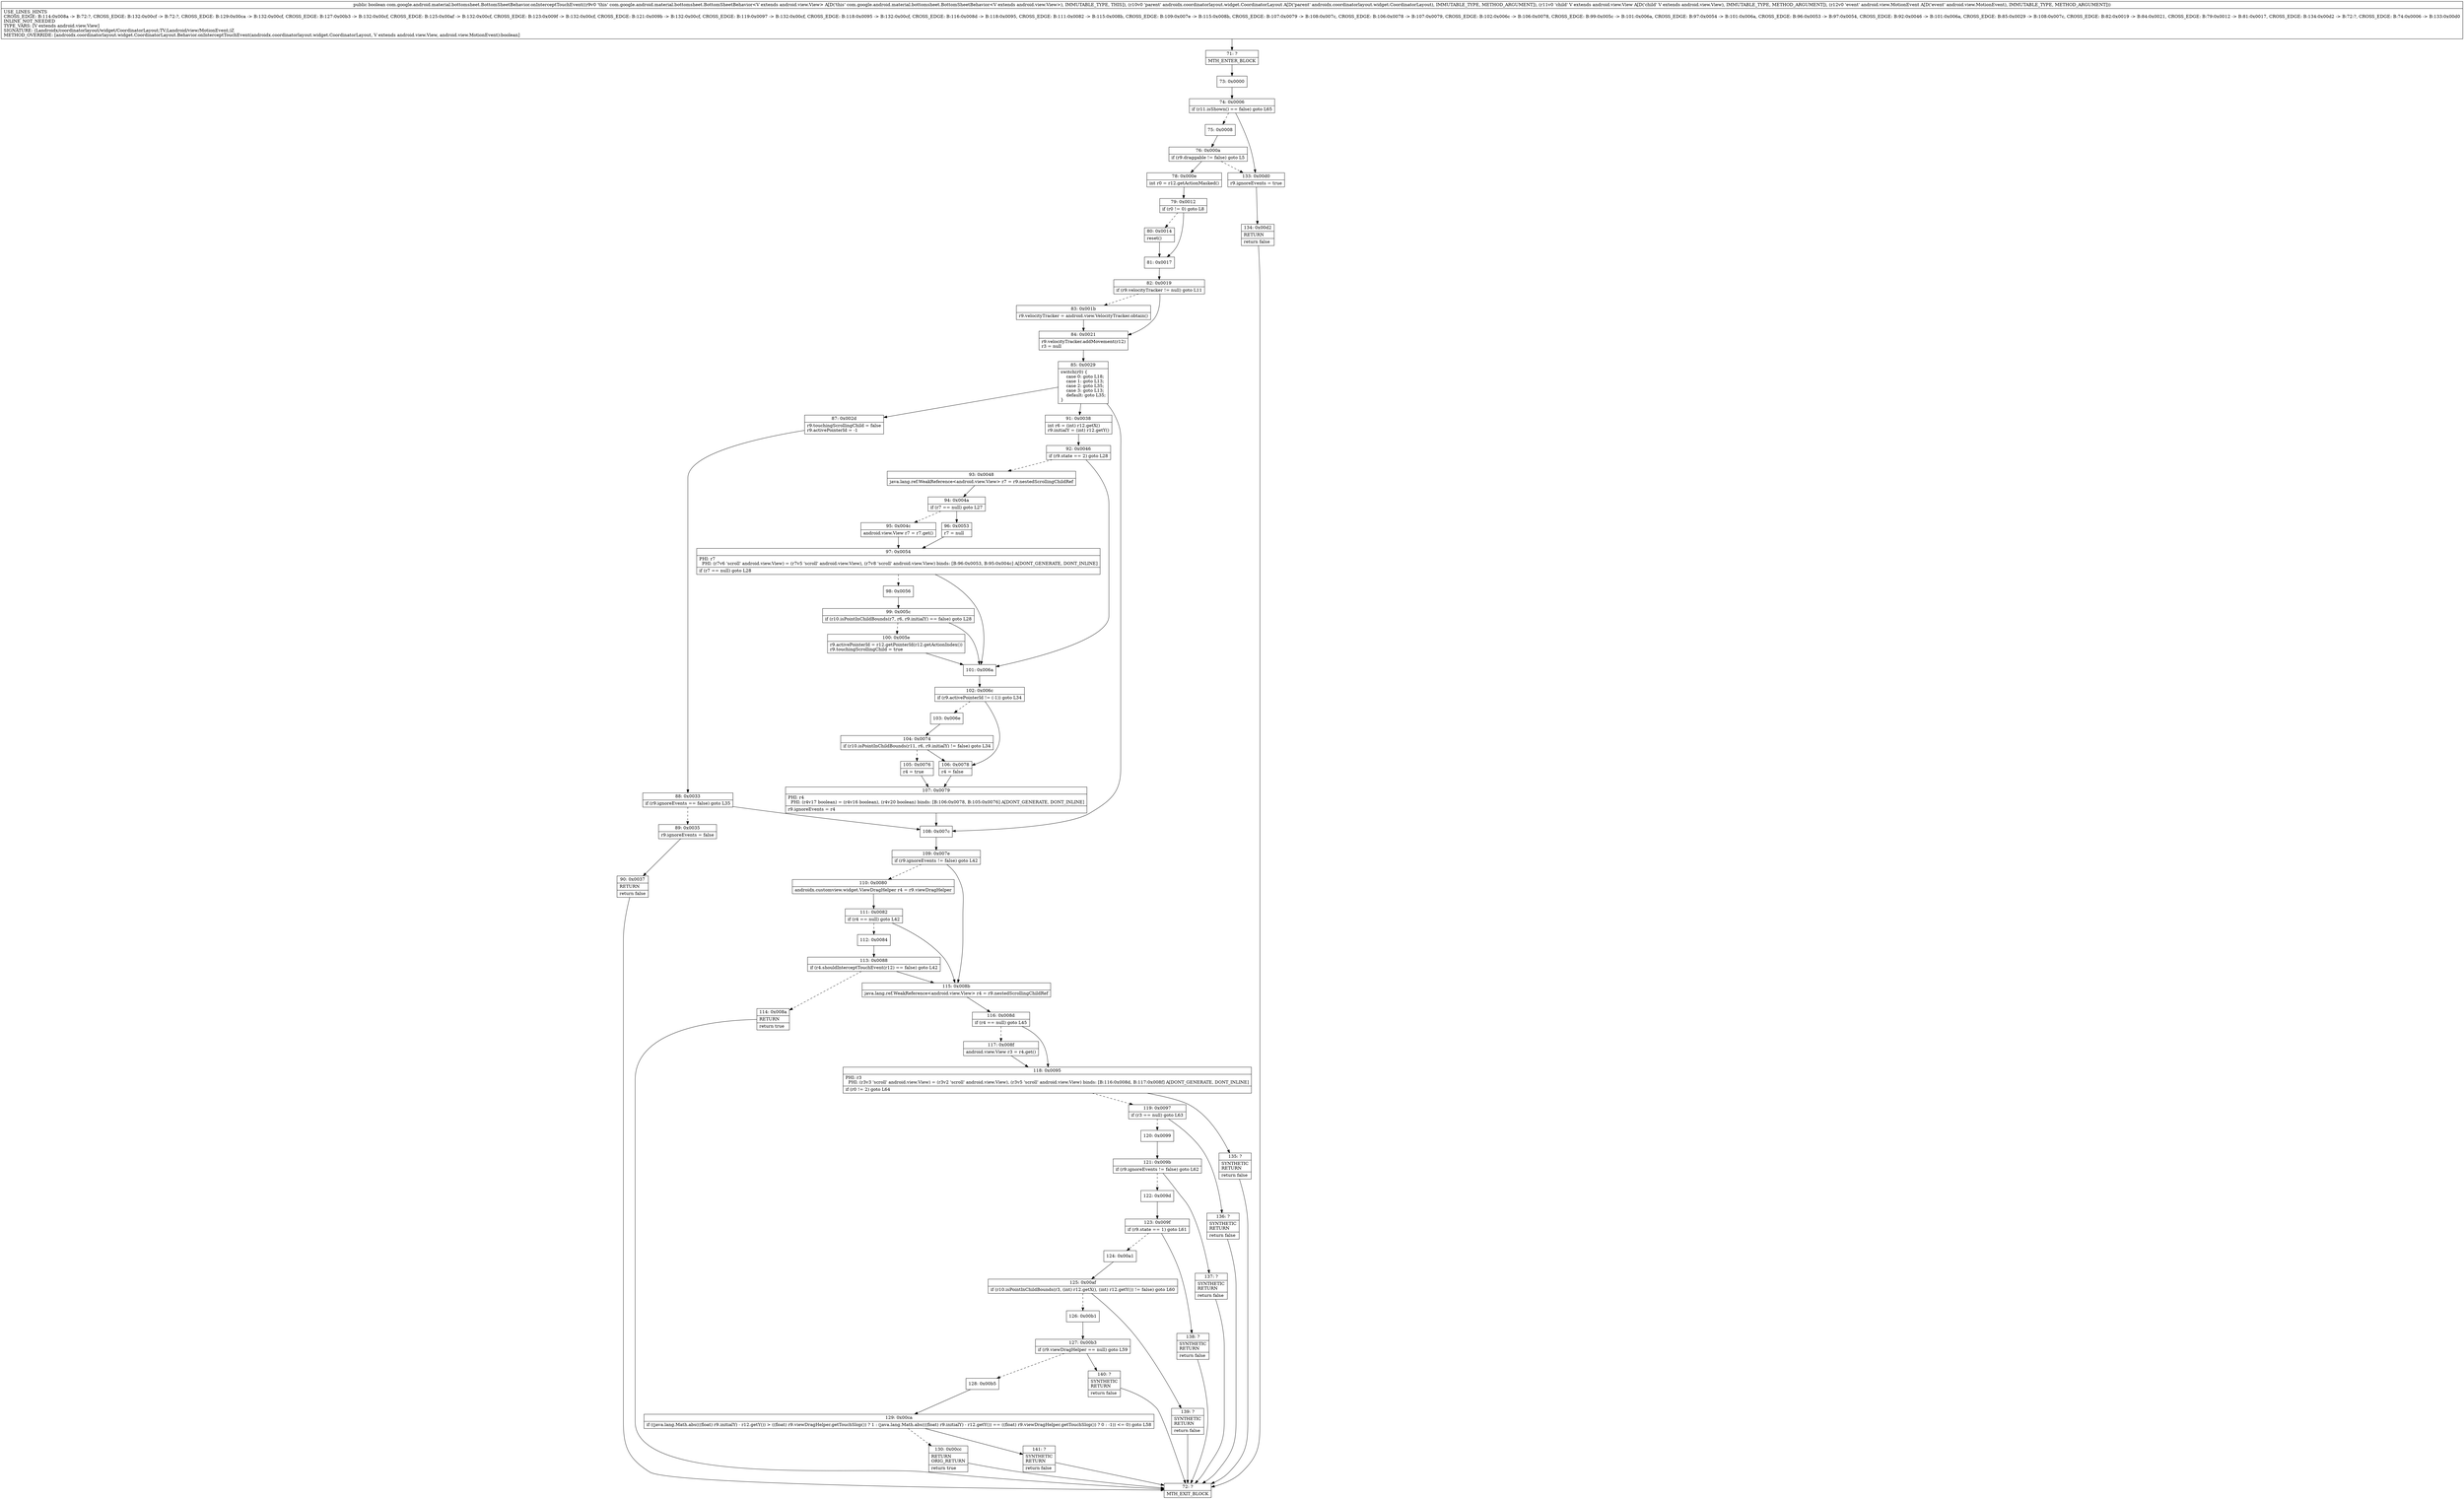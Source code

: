 digraph "CFG forcom.google.android.material.bottomsheet.BottomSheetBehavior.onInterceptTouchEvent(Landroidx\/coordinatorlayout\/widget\/CoordinatorLayout;Landroid\/view\/View;Landroid\/view\/MotionEvent;)Z" {
Node_71 [shape=record,label="{71\:\ ?|MTH_ENTER_BLOCK\l}"];
Node_73 [shape=record,label="{73\:\ 0x0000}"];
Node_74 [shape=record,label="{74\:\ 0x0006|if (r11.isShown() == false) goto L65\l}"];
Node_75 [shape=record,label="{75\:\ 0x0008}"];
Node_76 [shape=record,label="{76\:\ 0x000a|if (r9.draggable != false) goto L5\l}"];
Node_78 [shape=record,label="{78\:\ 0x000e|int r0 = r12.getActionMasked()\l}"];
Node_79 [shape=record,label="{79\:\ 0x0012|if (r0 != 0) goto L8\l}"];
Node_80 [shape=record,label="{80\:\ 0x0014|reset()\l}"];
Node_81 [shape=record,label="{81\:\ 0x0017}"];
Node_82 [shape=record,label="{82\:\ 0x0019|if (r9.velocityTracker != null) goto L11\l}"];
Node_83 [shape=record,label="{83\:\ 0x001b|r9.velocityTracker = android.view.VelocityTracker.obtain()\l}"];
Node_84 [shape=record,label="{84\:\ 0x0021|r9.velocityTracker.addMovement(r12)\lr3 = null\l}"];
Node_85 [shape=record,label="{85\:\ 0x0029|switch(r0) \{\l    case 0: goto L18;\l    case 1: goto L13;\l    case 2: goto L35;\l    case 3: goto L13;\l    default: goto L35;\l\}\l}"];
Node_87 [shape=record,label="{87\:\ 0x002d|r9.touchingScrollingChild = false\lr9.activePointerId = \-1\l}"];
Node_88 [shape=record,label="{88\:\ 0x0033|if (r9.ignoreEvents == false) goto L35\l}"];
Node_89 [shape=record,label="{89\:\ 0x0035|r9.ignoreEvents = false\l}"];
Node_90 [shape=record,label="{90\:\ 0x0037|RETURN\l|return false\l}"];
Node_72 [shape=record,label="{72\:\ ?|MTH_EXIT_BLOCK\l}"];
Node_91 [shape=record,label="{91\:\ 0x0038|int r6 = (int) r12.getX()\lr9.initialY = (int) r12.getY()\l}"];
Node_92 [shape=record,label="{92\:\ 0x0046|if (r9.state == 2) goto L28\l}"];
Node_93 [shape=record,label="{93\:\ 0x0048|java.lang.ref.WeakReference\<android.view.View\> r7 = r9.nestedScrollingChildRef\l}"];
Node_94 [shape=record,label="{94\:\ 0x004a|if (r7 == null) goto L27\l}"];
Node_95 [shape=record,label="{95\:\ 0x004c|android.view.View r7 = r7.get()\l}"];
Node_97 [shape=record,label="{97\:\ 0x0054|PHI: r7 \l  PHI: (r7v6 'scroll' android.view.View) = (r7v5 'scroll' android.view.View), (r7v8 'scroll' android.view.View) binds: [B:96:0x0053, B:95:0x004c] A[DONT_GENERATE, DONT_INLINE]\l|if (r7 == null) goto L28\l}"];
Node_98 [shape=record,label="{98\:\ 0x0056}"];
Node_99 [shape=record,label="{99\:\ 0x005c|if (r10.isPointInChildBounds(r7, r6, r9.initialY) == false) goto L28\l}"];
Node_100 [shape=record,label="{100\:\ 0x005e|r9.activePointerId = r12.getPointerId(r12.getActionIndex())\lr9.touchingScrollingChild = true\l}"];
Node_96 [shape=record,label="{96\:\ 0x0053|r7 = null\l}"];
Node_101 [shape=record,label="{101\:\ 0x006a}"];
Node_102 [shape=record,label="{102\:\ 0x006c|if (r9.activePointerId != (\-1)) goto L34\l}"];
Node_103 [shape=record,label="{103\:\ 0x006e}"];
Node_104 [shape=record,label="{104\:\ 0x0074|if (r10.isPointInChildBounds(r11, r6, r9.initialY) != false) goto L34\l}"];
Node_105 [shape=record,label="{105\:\ 0x0076|r4 = true\l}"];
Node_107 [shape=record,label="{107\:\ 0x0079|PHI: r4 \l  PHI: (r4v17 boolean) = (r4v16 boolean), (r4v20 boolean) binds: [B:106:0x0078, B:105:0x0076] A[DONT_GENERATE, DONT_INLINE]\l|r9.ignoreEvents = r4\l}"];
Node_106 [shape=record,label="{106\:\ 0x0078|r4 = false\l}"];
Node_108 [shape=record,label="{108\:\ 0x007c}"];
Node_109 [shape=record,label="{109\:\ 0x007e|if (r9.ignoreEvents != false) goto L42\l}"];
Node_110 [shape=record,label="{110\:\ 0x0080|androidx.customview.widget.ViewDragHelper r4 = r9.viewDragHelper\l}"];
Node_111 [shape=record,label="{111\:\ 0x0082|if (r4 == null) goto L42\l}"];
Node_112 [shape=record,label="{112\:\ 0x0084}"];
Node_113 [shape=record,label="{113\:\ 0x0088|if (r4.shouldInterceptTouchEvent(r12) == false) goto L42\l}"];
Node_114 [shape=record,label="{114\:\ 0x008a|RETURN\l|return true\l}"];
Node_115 [shape=record,label="{115\:\ 0x008b|java.lang.ref.WeakReference\<android.view.View\> r4 = r9.nestedScrollingChildRef\l}"];
Node_116 [shape=record,label="{116\:\ 0x008d|if (r4 == null) goto L45\l}"];
Node_117 [shape=record,label="{117\:\ 0x008f|android.view.View r3 = r4.get()\l}"];
Node_118 [shape=record,label="{118\:\ 0x0095|PHI: r3 \l  PHI: (r3v3 'scroll' android.view.View) = (r3v2 'scroll' android.view.View), (r3v5 'scroll' android.view.View) binds: [B:116:0x008d, B:117:0x008f] A[DONT_GENERATE, DONT_INLINE]\l|if (r0 != 2) goto L64\l}"];
Node_119 [shape=record,label="{119\:\ 0x0097|if (r3 == null) goto L63\l}"];
Node_120 [shape=record,label="{120\:\ 0x0099}"];
Node_121 [shape=record,label="{121\:\ 0x009b|if (r9.ignoreEvents != false) goto L62\l}"];
Node_122 [shape=record,label="{122\:\ 0x009d}"];
Node_123 [shape=record,label="{123\:\ 0x009f|if (r9.state == 1) goto L61\l}"];
Node_124 [shape=record,label="{124\:\ 0x00a1}"];
Node_125 [shape=record,label="{125\:\ 0x00af|if (r10.isPointInChildBounds(r3, (int) r12.getX(), (int) r12.getY()) != false) goto L60\l}"];
Node_126 [shape=record,label="{126\:\ 0x00b1}"];
Node_127 [shape=record,label="{127\:\ 0x00b3|if (r9.viewDragHelper == null) goto L59\l}"];
Node_128 [shape=record,label="{128\:\ 0x00b5}"];
Node_129 [shape=record,label="{129\:\ 0x00ca|if ((java.lang.Math.abs(((float) r9.initialY) \- r12.getY()) \> ((float) r9.viewDragHelper.getTouchSlop()) ? 1 : (java.lang.Math.abs(((float) r9.initialY) \- r12.getY()) == ((float) r9.viewDragHelper.getTouchSlop()) ? 0 : \-1)) \<= 0) goto L58\l}"];
Node_130 [shape=record,label="{130\:\ 0x00cc|RETURN\lORIG_RETURN\l|return true\l}"];
Node_141 [shape=record,label="{141\:\ ?|SYNTHETIC\lRETURN\l|return false\l}"];
Node_140 [shape=record,label="{140\:\ ?|SYNTHETIC\lRETURN\l|return false\l}"];
Node_139 [shape=record,label="{139\:\ ?|SYNTHETIC\lRETURN\l|return false\l}"];
Node_138 [shape=record,label="{138\:\ ?|SYNTHETIC\lRETURN\l|return false\l}"];
Node_137 [shape=record,label="{137\:\ ?|SYNTHETIC\lRETURN\l|return false\l}"];
Node_136 [shape=record,label="{136\:\ ?|SYNTHETIC\lRETURN\l|return false\l}"];
Node_135 [shape=record,label="{135\:\ ?|SYNTHETIC\lRETURN\l|return false\l}"];
Node_133 [shape=record,label="{133\:\ 0x00d0|r9.ignoreEvents = true\l}"];
Node_134 [shape=record,label="{134\:\ 0x00d2|RETURN\l|return false\l}"];
MethodNode[shape=record,label="{public boolean com.google.android.material.bottomsheet.BottomSheetBehavior.onInterceptTouchEvent((r9v0 'this' com.google.android.material.bottomsheet.BottomSheetBehavior\<V extends android.view.View\> A[D('this' com.google.android.material.bottomsheet.BottomSheetBehavior\<V extends android.view.View\>), IMMUTABLE_TYPE, THIS]), (r10v0 'parent' androidx.coordinatorlayout.widget.CoordinatorLayout A[D('parent' androidx.coordinatorlayout.widget.CoordinatorLayout), IMMUTABLE_TYPE, METHOD_ARGUMENT]), (r11v0 'child' V extends android.view.View A[D('child' V extends android.view.View), IMMUTABLE_TYPE, METHOD_ARGUMENT]), (r12v0 'event' android.view.MotionEvent A[D('event' android.view.MotionEvent), IMMUTABLE_TYPE, METHOD_ARGUMENT]))  | USE_LINES_HINTS\lCROSS_EDGE: B:114:0x008a \-\> B:72:?, CROSS_EDGE: B:132:0x00cf \-\> B:72:?, CROSS_EDGE: B:129:0x00ca \-\> B:132:0x00cf, CROSS_EDGE: B:127:0x00b3 \-\> B:132:0x00cf, CROSS_EDGE: B:125:0x00af \-\> B:132:0x00cf, CROSS_EDGE: B:123:0x009f \-\> B:132:0x00cf, CROSS_EDGE: B:121:0x009b \-\> B:132:0x00cf, CROSS_EDGE: B:119:0x0097 \-\> B:132:0x00cf, CROSS_EDGE: B:118:0x0095 \-\> B:132:0x00cf, CROSS_EDGE: B:116:0x008d \-\> B:118:0x0095, CROSS_EDGE: B:111:0x0082 \-\> B:115:0x008b, CROSS_EDGE: B:109:0x007e \-\> B:115:0x008b, CROSS_EDGE: B:107:0x0079 \-\> B:108:0x007c, CROSS_EDGE: B:106:0x0078 \-\> B:107:0x0079, CROSS_EDGE: B:102:0x006c \-\> B:106:0x0078, CROSS_EDGE: B:99:0x005c \-\> B:101:0x006a, CROSS_EDGE: B:97:0x0054 \-\> B:101:0x006a, CROSS_EDGE: B:96:0x0053 \-\> B:97:0x0054, CROSS_EDGE: B:92:0x0046 \-\> B:101:0x006a, CROSS_EDGE: B:85:0x0029 \-\> B:108:0x007c, CROSS_EDGE: B:82:0x0019 \-\> B:84:0x0021, CROSS_EDGE: B:79:0x0012 \-\> B:81:0x0017, CROSS_EDGE: B:134:0x00d2 \-\> B:72:?, CROSS_EDGE: B:74:0x0006 \-\> B:133:0x00d0\lINLINE_NOT_NEEDED\lTYPE_VARS: [V extends android.view.View]\lSIGNATURE: (Landroidx\/coordinatorlayout\/widget\/CoordinatorLayout;TV;Landroid\/view\/MotionEvent;)Z\lMETHOD_OVERRIDE: [androidx.coordinatorlayout.widget.CoordinatorLayout.Behavior.onInterceptTouchEvent(androidx.coordinatorlayout.widget.CoordinatorLayout, V extends android.view.View, android.view.MotionEvent):boolean]\l}"];
MethodNode -> Node_71;Node_71 -> Node_73;
Node_73 -> Node_74;
Node_74 -> Node_75[style=dashed];
Node_74 -> Node_133;
Node_75 -> Node_76;
Node_76 -> Node_78;
Node_76 -> Node_133[style=dashed];
Node_78 -> Node_79;
Node_79 -> Node_80[style=dashed];
Node_79 -> Node_81;
Node_80 -> Node_81;
Node_81 -> Node_82;
Node_82 -> Node_83[style=dashed];
Node_82 -> Node_84;
Node_83 -> Node_84;
Node_84 -> Node_85;
Node_85 -> Node_87;
Node_85 -> Node_91;
Node_85 -> Node_108;
Node_87 -> Node_88;
Node_88 -> Node_89[style=dashed];
Node_88 -> Node_108;
Node_89 -> Node_90;
Node_90 -> Node_72;
Node_91 -> Node_92;
Node_92 -> Node_93[style=dashed];
Node_92 -> Node_101;
Node_93 -> Node_94;
Node_94 -> Node_95[style=dashed];
Node_94 -> Node_96;
Node_95 -> Node_97;
Node_97 -> Node_98[style=dashed];
Node_97 -> Node_101;
Node_98 -> Node_99;
Node_99 -> Node_100[style=dashed];
Node_99 -> Node_101;
Node_100 -> Node_101;
Node_96 -> Node_97;
Node_101 -> Node_102;
Node_102 -> Node_103[style=dashed];
Node_102 -> Node_106;
Node_103 -> Node_104;
Node_104 -> Node_105[style=dashed];
Node_104 -> Node_106;
Node_105 -> Node_107;
Node_107 -> Node_108;
Node_106 -> Node_107;
Node_108 -> Node_109;
Node_109 -> Node_110[style=dashed];
Node_109 -> Node_115;
Node_110 -> Node_111;
Node_111 -> Node_112[style=dashed];
Node_111 -> Node_115;
Node_112 -> Node_113;
Node_113 -> Node_114[style=dashed];
Node_113 -> Node_115;
Node_114 -> Node_72;
Node_115 -> Node_116;
Node_116 -> Node_117[style=dashed];
Node_116 -> Node_118;
Node_117 -> Node_118;
Node_118 -> Node_119[style=dashed];
Node_118 -> Node_135;
Node_119 -> Node_120[style=dashed];
Node_119 -> Node_136;
Node_120 -> Node_121;
Node_121 -> Node_122[style=dashed];
Node_121 -> Node_137;
Node_122 -> Node_123;
Node_123 -> Node_124[style=dashed];
Node_123 -> Node_138;
Node_124 -> Node_125;
Node_125 -> Node_126[style=dashed];
Node_125 -> Node_139;
Node_126 -> Node_127;
Node_127 -> Node_128[style=dashed];
Node_127 -> Node_140;
Node_128 -> Node_129;
Node_129 -> Node_130[style=dashed];
Node_129 -> Node_141;
Node_130 -> Node_72;
Node_141 -> Node_72;
Node_140 -> Node_72;
Node_139 -> Node_72;
Node_138 -> Node_72;
Node_137 -> Node_72;
Node_136 -> Node_72;
Node_135 -> Node_72;
Node_133 -> Node_134;
Node_134 -> Node_72;
}

